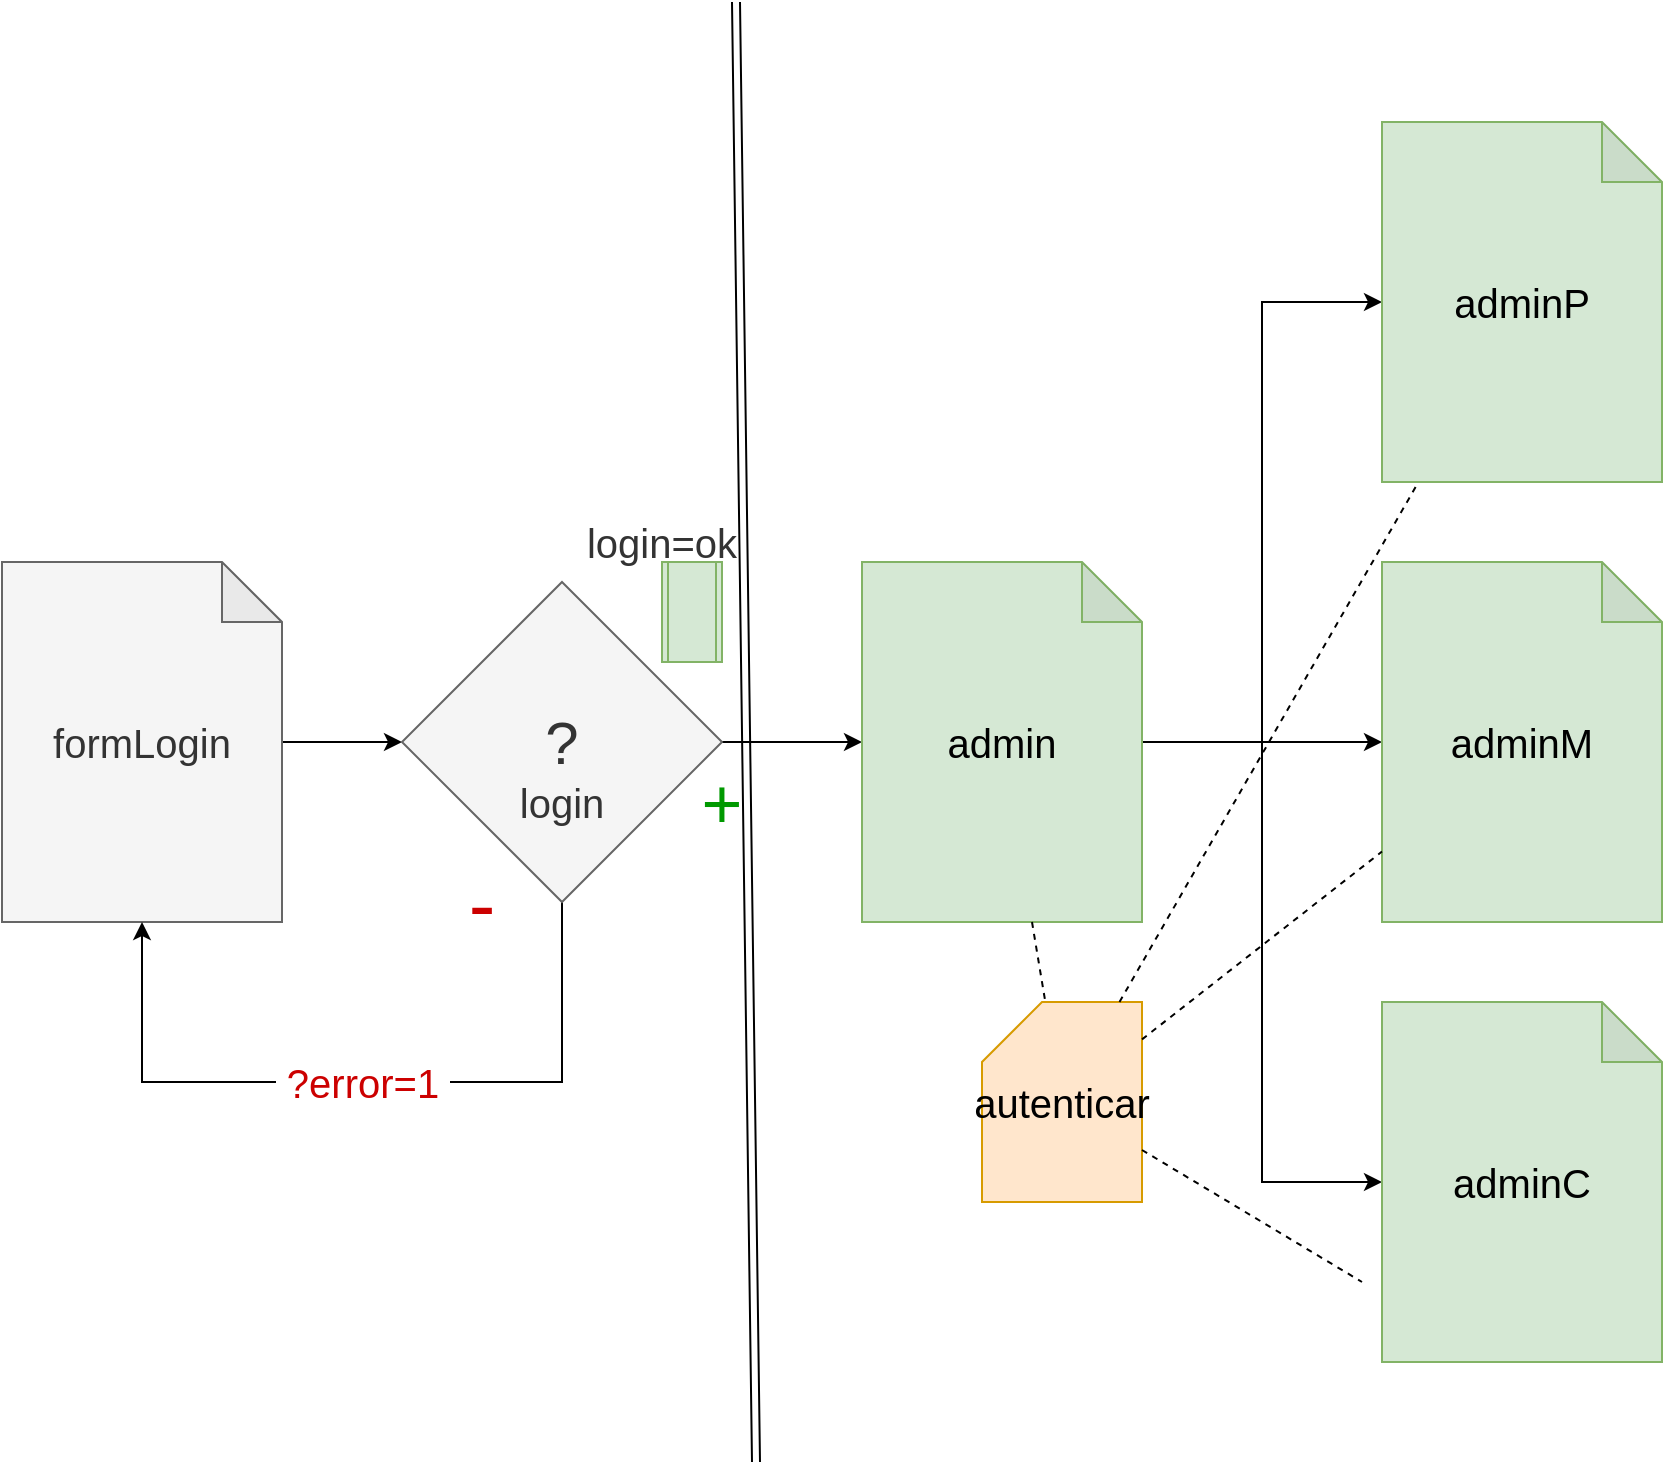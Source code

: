 <mxfile version="12.9.9" type="device"><diagram id="s5MJjb_Ufo6kXWE64WGo" name="Page-1"><mxGraphModel dx="1092" dy="989" grid="1" gridSize="10" guides="1" tooltips="1" connect="1" arrows="1" fold="1" page="1" pageScale="1" pageWidth="1169" pageHeight="827" math="0" shadow="0"><root><mxCell id="0"/><mxCell id="1" parent="0"/><mxCell id="QG1hvgtYZBWhEqfT-CGE-3" value="" style="edgeStyle=orthogonalEdgeStyle;rounded=0;orthogonalLoop=1;jettySize=auto;html=1;fontSize=20;fontColor=#333333;" edge="1" parent="1" source="QG1hvgtYZBWhEqfT-CGE-1" target="QG1hvgtYZBWhEqfT-CGE-4"><mxGeometry relative="1" as="geometry"><mxPoint x="240" y="400" as="targetPoint"/></mxGeometry></mxCell><mxCell id="QG1hvgtYZBWhEqfT-CGE-1" value="&lt;font style=&quot;font-size: 20px;&quot;&gt;formLogin&lt;/font&gt;" style="shape=note;whiteSpace=wrap;html=1;backgroundOutline=1;darkOpacity=0.05;fillColor=#f5f5f5;strokeColor=#666666;fontColor=#333333;fontSize=20;" vertex="1" parent="1"><mxGeometry x="50" y="310" width="140" height="180" as="geometry"/></mxCell><mxCell id="QG1hvgtYZBWhEqfT-CGE-7" value="" style="edgeStyle=orthogonalEdgeStyle;rounded=0;orthogonalLoop=1;jettySize=auto;html=1;fontSize=20;fontColor=#333333;entryX=0;entryY=0.5;entryDx=0;entryDy=0;entryPerimeter=0;" edge="1" parent="1" source="QG1hvgtYZBWhEqfT-CGE-4" target="QG1hvgtYZBWhEqfT-CGE-9"><mxGeometry relative="1" as="geometry"><mxPoint x="460" y="400" as="targetPoint"/></mxGeometry></mxCell><mxCell id="QG1hvgtYZBWhEqfT-CGE-14" value="&amp;nbsp;&lt;font color=&quot;#cc0000&quot;&gt;?error=1&lt;/font&gt;&amp;nbsp;" style="edgeStyle=orthogonalEdgeStyle;rounded=0;orthogonalLoop=1;jettySize=auto;html=1;fontSize=20;fontColor=#333333;entryX=0.5;entryY=1;entryDx=0;entryDy=0;entryPerimeter=0;" edge="1" parent="1" source="QG1hvgtYZBWhEqfT-CGE-4" target="QG1hvgtYZBWhEqfT-CGE-1"><mxGeometry relative="1" as="geometry"><mxPoint x="120" y="650" as="targetPoint"/><Array as="points"><mxPoint x="330" y="570"/><mxPoint x="120" y="570"/></Array></mxGeometry></mxCell><mxCell id="QG1hvgtYZBWhEqfT-CGE-4" value="&lt;font style=&quot;font-size: 30px&quot;&gt;?&lt;/font&gt;" style="rhombus;whiteSpace=wrap;html=1;strokeColor=#666666;fillColor=#f5f5f5;fontSize=20;fontColor=#333333;" vertex="1" parent="1"><mxGeometry x="250" y="320" width="160" height="160" as="geometry"/></mxCell><mxCell id="QG1hvgtYZBWhEqfT-CGE-17" value="" style="edgeStyle=orthogonalEdgeStyle;rounded=0;orthogonalLoop=1;jettySize=auto;html=1;fontSize=20;fontColor=#333333;" edge="1" parent="1" source="QG1hvgtYZBWhEqfT-CGE-9" target="QG1hvgtYZBWhEqfT-CGE-16"><mxGeometry relative="1" as="geometry"><Array as="points"><mxPoint x="680" y="400"/><mxPoint x="680" y="180"/></Array></mxGeometry></mxCell><mxCell id="QG1hvgtYZBWhEqfT-CGE-19" value="" style="edgeStyle=orthogonalEdgeStyle;rounded=0;orthogonalLoop=1;jettySize=auto;html=1;fontSize=20;fontColor=#333333;" edge="1" parent="1" source="QG1hvgtYZBWhEqfT-CGE-9" target="QG1hvgtYZBWhEqfT-CGE-18"><mxGeometry relative="1" as="geometry"/></mxCell><mxCell id="QG1hvgtYZBWhEqfT-CGE-21" value="" style="edgeStyle=orthogonalEdgeStyle;rounded=0;orthogonalLoop=1;jettySize=auto;html=1;fontSize=20;fontColor=#333333;" edge="1" parent="1" source="QG1hvgtYZBWhEqfT-CGE-9" target="QG1hvgtYZBWhEqfT-CGE-20"><mxGeometry relative="1" as="geometry"><Array as="points"><mxPoint x="680" y="400"/><mxPoint x="680" y="620"/></Array></mxGeometry></mxCell><mxCell id="QG1hvgtYZBWhEqfT-CGE-9" value="&lt;font style=&quot;font-size: 20px&quot;&gt;admin&lt;/font&gt;" style="shape=note;whiteSpace=wrap;html=1;backgroundOutline=1;darkOpacity=0.05;fillColor=#d5e8d4;strokeColor=#82b366;fontSize=20;" vertex="1" parent="1"><mxGeometry x="480" y="310" width="140" height="180" as="geometry"/></mxCell><mxCell id="QG1hvgtYZBWhEqfT-CGE-20" value="&lt;font style=&quot;font-size: 20px&quot;&gt;adminC&lt;/font&gt;" style="shape=note;whiteSpace=wrap;html=1;backgroundOutline=1;darkOpacity=0.05;fillColor=#d5e8d4;strokeColor=#82b366;fontSize=20;" vertex="1" parent="1"><mxGeometry x="740" y="530" width="140" height="180" as="geometry"/></mxCell><mxCell id="QG1hvgtYZBWhEqfT-CGE-18" value="&lt;font style=&quot;font-size: 20px&quot;&gt;adminM&lt;/font&gt;" style="shape=note;whiteSpace=wrap;html=1;backgroundOutline=1;darkOpacity=0.05;fillColor=#d5e8d4;strokeColor=#82b366;fontSize=20;" vertex="1" parent="1"><mxGeometry x="740" y="310" width="140" height="180" as="geometry"/></mxCell><mxCell id="QG1hvgtYZBWhEqfT-CGE-16" value="&lt;font style=&quot;font-size: 20px&quot;&gt;adminP&lt;/font&gt;" style="shape=note;whiteSpace=wrap;html=1;backgroundOutline=1;darkOpacity=0.05;fillColor=#d5e8d4;strokeColor=#82b366;fontSize=20;" vertex="1" parent="1"><mxGeometry x="740" y="90" width="140" height="180" as="geometry"/></mxCell><mxCell id="QG1hvgtYZBWhEqfT-CGE-10" value="&lt;font style=&quot;font-size: 35px&quot; color=&quot;#009900&quot;&gt;+&lt;/font&gt;" style="text;html=1;strokeColor=none;fillColor=none;align=center;verticalAlign=middle;whiteSpace=wrap;rounded=0;fontSize=20;fontColor=#333333;" vertex="1" parent="1"><mxGeometry x="390" y="420" width="40" height="20" as="geometry"/></mxCell><mxCell id="QG1hvgtYZBWhEqfT-CGE-11" value="&lt;font style=&quot;font-size: 40px&quot; color=&quot;#cc0000&quot;&gt;-&lt;/font&gt;" style="text;html=1;strokeColor=none;fillColor=none;align=center;verticalAlign=middle;whiteSpace=wrap;rounded=0;fontSize=20;fontColor=#333333;" vertex="1" parent="1"><mxGeometry x="270" y="470" width="40" height="20" as="geometry"/></mxCell><mxCell id="QG1hvgtYZBWhEqfT-CGE-12" value="login" style="text;html=1;strokeColor=none;fillColor=none;align=center;verticalAlign=middle;whiteSpace=wrap;rounded=0;fontSize=20;fontColor=#333333;" vertex="1" parent="1"><mxGeometry x="310" y="420" width="40" height="20" as="geometry"/></mxCell><mxCell id="QG1hvgtYZBWhEqfT-CGE-15" value="" style="shape=link;html=1;fontSize=20;fontColor=#333333;" edge="1" parent="1"><mxGeometry width="50" height="50" relative="1" as="geometry"><mxPoint x="427" y="760" as="sourcePoint"/><mxPoint x="417" y="30" as="targetPoint"/></mxGeometry></mxCell><mxCell id="QG1hvgtYZBWhEqfT-CGE-22" value="" style="shape=process;whiteSpace=wrap;html=1;backgroundOutline=1;strokeColor=#82b366;fillColor=#d5e8d4;fontSize=20;" vertex="1" parent="1"><mxGeometry x="380" y="310" width="30" height="50" as="geometry"/></mxCell><mxCell id="QG1hvgtYZBWhEqfT-CGE-23" value="login=ok" style="text;html=1;strokeColor=none;fillColor=none;align=center;verticalAlign=middle;whiteSpace=wrap;rounded=0;fontSize=20;fontColor=#333333;" vertex="1" parent="1"><mxGeometry x="360" y="290" width="40" height="20" as="geometry"/></mxCell><mxCell id="QG1hvgtYZBWhEqfT-CGE-24" value="autenticar" style="shape=card;whiteSpace=wrap;html=1;strokeColor=#d79b00;fillColor=#ffe6cc;fontSize=20;" vertex="1" parent="1"><mxGeometry x="540" y="530" width="80" height="100" as="geometry"/></mxCell><mxCell id="QG1hvgtYZBWhEqfT-CGE-25" value="" style="endArrow=none;dashed=1;html=1;fontSize=20;fontColor=#333333;" edge="1" parent="1" source="QG1hvgtYZBWhEqfT-CGE-9" target="QG1hvgtYZBWhEqfT-CGE-24"><mxGeometry width="50" height="50" relative="1" as="geometry"><mxPoint x="530" y="510" as="sourcePoint"/><mxPoint x="580" y="460" as="targetPoint"/></mxGeometry></mxCell><mxCell id="QG1hvgtYZBWhEqfT-CGE-26" value="" style="endArrow=none;dashed=1;html=1;fontSize=20;fontColor=#333333;" edge="1" parent="1" source="QG1hvgtYZBWhEqfT-CGE-24"><mxGeometry width="50" height="50" relative="1" as="geometry"><mxPoint x="530" y="510" as="sourcePoint"/><mxPoint x="730" y="670" as="targetPoint"/></mxGeometry></mxCell><mxCell id="QG1hvgtYZBWhEqfT-CGE-27" value="" style="endArrow=none;dashed=1;html=1;fontSize=20;fontColor=#333333;" edge="1" parent="1" source="QG1hvgtYZBWhEqfT-CGE-24" target="QG1hvgtYZBWhEqfT-CGE-18"><mxGeometry width="50" height="50" relative="1" as="geometry"><mxPoint x="530" y="510" as="sourcePoint"/><mxPoint x="580" y="460" as="targetPoint"/></mxGeometry></mxCell><mxCell id="QG1hvgtYZBWhEqfT-CGE-28" value="" style="endArrow=none;dashed=1;html=1;fontSize=20;fontColor=#333333;" edge="1" parent="1" source="QG1hvgtYZBWhEqfT-CGE-24" target="QG1hvgtYZBWhEqfT-CGE-16"><mxGeometry width="50" height="50" relative="1" as="geometry"><mxPoint x="530" y="510" as="sourcePoint"/><mxPoint x="580" y="460" as="targetPoint"/></mxGeometry></mxCell></root></mxGraphModel></diagram></mxfile>